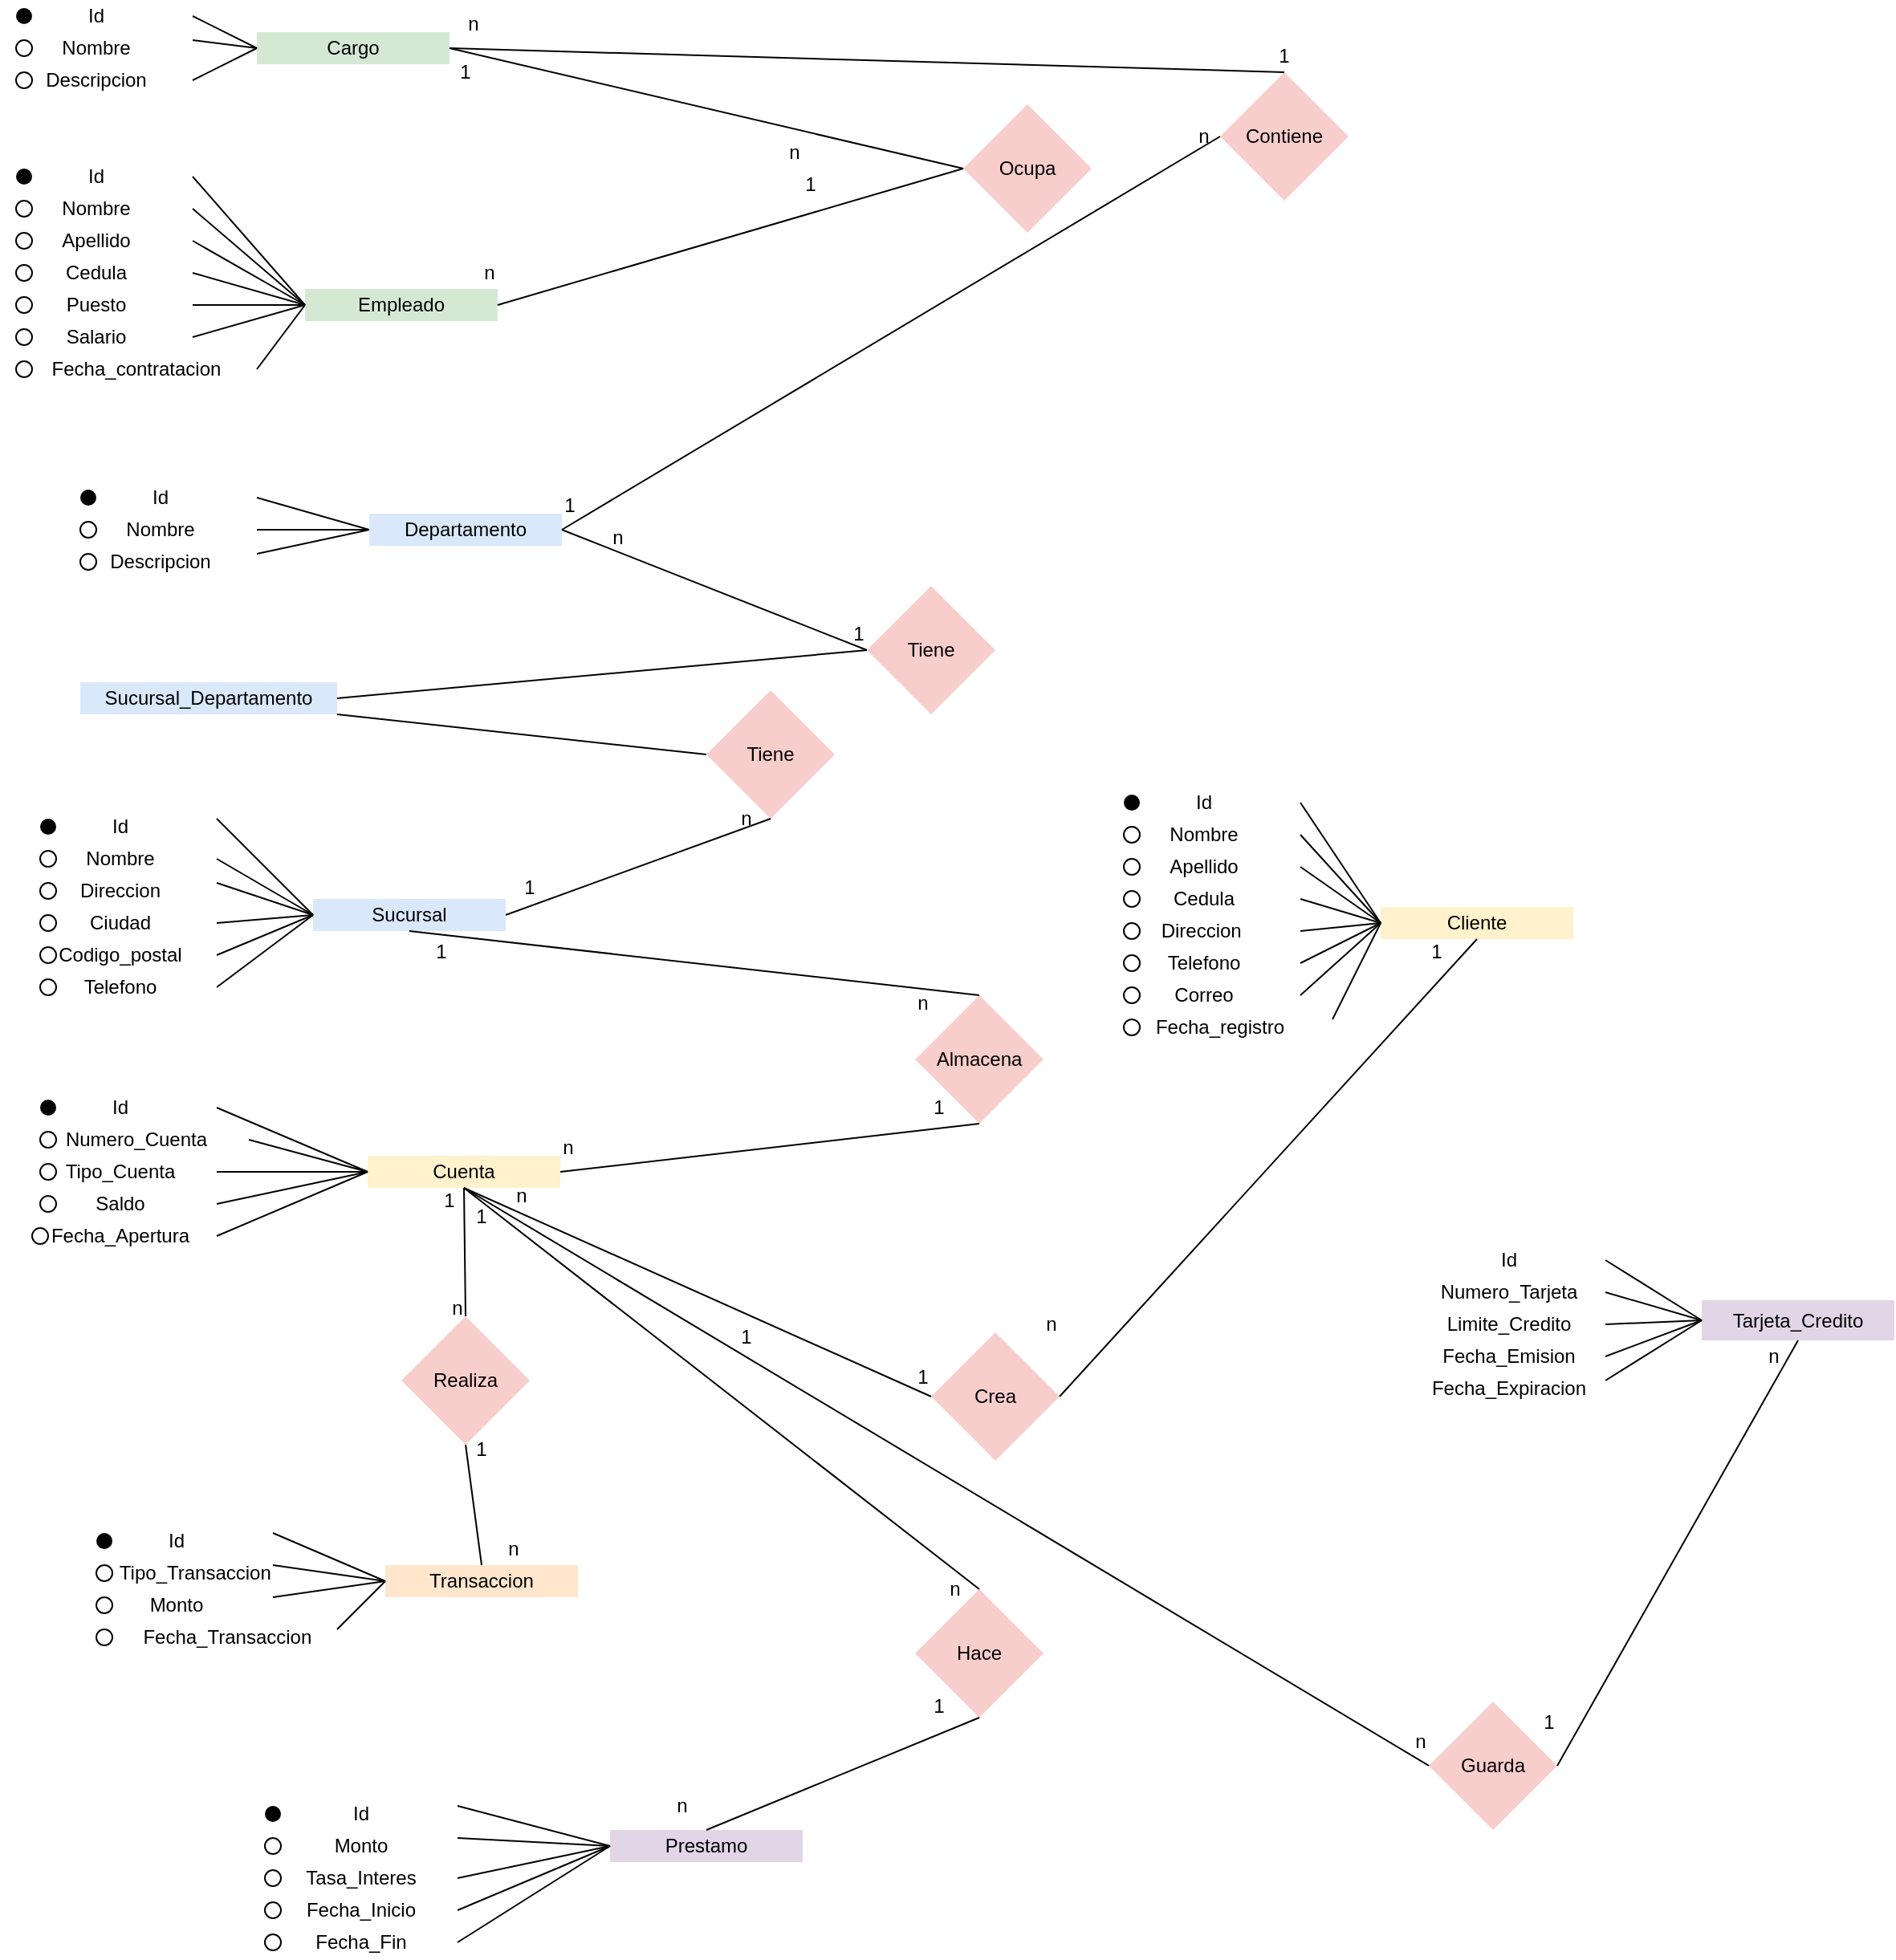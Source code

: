 <mxfile version="24.8.0">
  <diagram name="Página-1" id="cm6yaXPaY5m1iNGXlT3-">
    <mxGraphModel dx="1389" dy="3091" grid="1" gridSize="10" guides="1" tooltips="1" connect="1" arrows="1" fold="1" page="1" pageScale="1" pageWidth="827" pageHeight="1169" background="#ffffff" math="0" shadow="0">
      <root>
        <mxCell id="0" />
        <mxCell id="1" parent="0" />
        <mxCell id="n42NYAiiNYogg9BAQ1MC-1" value="Nombre" style="rounded=0;whiteSpace=wrap;html=1;strokeColor=none;fillColor=none;" parent="1" vertex="1">
          <mxGeometry x="35" y="-765" width="120" height="20" as="geometry" />
        </mxCell>
        <mxCell id="n42NYAiiNYogg9BAQ1MC-2" value="Id" style="rounded=0;whiteSpace=wrap;html=1;strokeColor=none;fillColor=none;" parent="1" vertex="1">
          <mxGeometry x="35" y="-785" width="120" height="20" as="geometry" />
        </mxCell>
        <mxCell id="n42NYAiiNYogg9BAQ1MC-3" value="Direccion" style="rounded=0;whiteSpace=wrap;html=1;strokeColor=none;fillColor=none;" parent="1" vertex="1">
          <mxGeometry x="35" y="-745" width="120" height="20" as="geometry" />
        </mxCell>
        <mxCell id="n42NYAiiNYogg9BAQ1MC-5" value="Ciudad" style="rounded=0;whiteSpace=wrap;html=1;strokeColor=none;fillColor=none;" parent="1" vertex="1">
          <mxGeometry x="35" y="-725" width="120" height="20" as="geometry" />
        </mxCell>
        <mxCell id="n42NYAiiNYogg9BAQ1MC-6" value="Codigo_postal" style="rounded=0;whiteSpace=wrap;html=1;strokeColor=none;fillColor=none;" parent="1" vertex="1">
          <mxGeometry x="35" y="-705" width="120" height="20" as="geometry" />
        </mxCell>
        <mxCell id="n42NYAiiNYogg9BAQ1MC-7" value="Telefono" style="rounded=0;whiteSpace=wrap;html=1;strokeColor=none;fillColor=none;" parent="1" vertex="1">
          <mxGeometry x="35" y="-685" width="120" height="20" as="geometry" />
        </mxCell>
        <mxCell id="n42NYAiiNYogg9BAQ1MC-8" value="Sucursal" style="rounded=0;whiteSpace=wrap;html=1;strokeColor=none;fillColor=#dae8fc;" parent="1" vertex="1">
          <mxGeometry x="215" y="-730" width="120" height="20" as="geometry" />
        </mxCell>
        <mxCell id="n42NYAiiNYogg9BAQ1MC-9" value="" style="ellipse;whiteSpace=wrap;html=1;aspect=fixed;fillColor=#000000;strokeColor=none;" parent="1" vertex="1">
          <mxGeometry x="45" y="-780" width="10" height="10" as="geometry" />
        </mxCell>
        <mxCell id="n42NYAiiNYogg9BAQ1MC-11" value="" style="ellipse;whiteSpace=wrap;html=1;aspect=fixed;" parent="1" vertex="1">
          <mxGeometry x="45" y="-760" width="10" height="10" as="geometry" />
        </mxCell>
        <mxCell id="n42NYAiiNYogg9BAQ1MC-12" value="" style="ellipse;whiteSpace=wrap;html=1;aspect=fixed;" parent="1" vertex="1">
          <mxGeometry x="45" y="-740" width="10" height="10" as="geometry" />
        </mxCell>
        <mxCell id="n42NYAiiNYogg9BAQ1MC-13" value="" style="ellipse;whiteSpace=wrap;html=1;aspect=fixed;" parent="1" vertex="1">
          <mxGeometry x="45" y="-720" width="10" height="10" as="geometry" />
        </mxCell>
        <mxCell id="n42NYAiiNYogg9BAQ1MC-14" value="" style="ellipse;whiteSpace=wrap;html=1;aspect=fixed;" parent="1" vertex="1">
          <mxGeometry x="45" y="-700" width="10" height="10" as="geometry" />
        </mxCell>
        <mxCell id="n42NYAiiNYogg9BAQ1MC-15" value="" style="ellipse;whiteSpace=wrap;html=1;aspect=fixed;" parent="1" vertex="1">
          <mxGeometry x="45" y="-680" width="10" height="10" as="geometry" />
        </mxCell>
        <mxCell id="n42NYAiiNYogg9BAQ1MC-16" value="" style="endArrow=none;html=1;rounded=0;entryX=0;entryY=0.5;entryDx=0;entryDy=0;exitX=1;exitY=0.25;exitDx=0;exitDy=0;" parent="1" source="n42NYAiiNYogg9BAQ1MC-2" target="n42NYAiiNYogg9BAQ1MC-8" edge="1">
          <mxGeometry width="50" height="50" relative="1" as="geometry">
            <mxPoint x="135" y="-765" as="sourcePoint" />
            <mxPoint x="185" y="-815" as="targetPoint" />
          </mxGeometry>
        </mxCell>
        <mxCell id="n42NYAiiNYogg9BAQ1MC-17" value="" style="endArrow=none;html=1;rounded=0;entryX=0;entryY=0.5;entryDx=0;entryDy=0;exitX=1;exitY=0.5;exitDx=0;exitDy=0;" parent="1" source="n42NYAiiNYogg9BAQ1MC-1" target="n42NYAiiNYogg9BAQ1MC-8" edge="1">
          <mxGeometry width="50" height="50" relative="1" as="geometry">
            <mxPoint x="145" y="-760" as="sourcePoint" />
            <mxPoint x="215" y="-725" as="targetPoint" />
          </mxGeometry>
        </mxCell>
        <mxCell id="n42NYAiiNYogg9BAQ1MC-18" value="" style="endArrow=none;html=1;rounded=0;exitX=1;exitY=0.25;exitDx=0;exitDy=0;entryX=0;entryY=0.5;entryDx=0;entryDy=0;" parent="1" source="n42NYAiiNYogg9BAQ1MC-3" target="n42NYAiiNYogg9BAQ1MC-8" edge="1">
          <mxGeometry width="50" height="50" relative="1" as="geometry">
            <mxPoint x="155" y="-735" as="sourcePoint" />
            <mxPoint x="225" y="-745" as="targetPoint" />
          </mxGeometry>
        </mxCell>
        <mxCell id="n42NYAiiNYogg9BAQ1MC-19" value="" style="endArrow=none;html=1;rounded=0;entryX=0;entryY=0.5;entryDx=0;entryDy=0;exitX=1;exitY=0.5;exitDx=0;exitDy=0;" parent="1" source="n42NYAiiNYogg9BAQ1MC-5" target="n42NYAiiNYogg9BAQ1MC-8" edge="1">
          <mxGeometry width="50" height="50" relative="1" as="geometry">
            <mxPoint x="185" y="-750" as="sourcePoint" />
            <mxPoint x="255" y="-715" as="targetPoint" />
          </mxGeometry>
        </mxCell>
        <mxCell id="n42NYAiiNYogg9BAQ1MC-20" value="" style="endArrow=none;html=1;rounded=0;entryX=0;entryY=0.5;entryDx=0;entryDy=0;exitX=1;exitY=0.5;exitDx=0;exitDy=0;" parent="1" source="n42NYAiiNYogg9BAQ1MC-6" target="n42NYAiiNYogg9BAQ1MC-8" edge="1">
          <mxGeometry width="50" height="50" relative="1" as="geometry">
            <mxPoint x="195" y="-740" as="sourcePoint" />
            <mxPoint x="265" y="-705" as="targetPoint" />
          </mxGeometry>
        </mxCell>
        <mxCell id="n42NYAiiNYogg9BAQ1MC-21" value="" style="endArrow=none;html=1;rounded=0;entryX=0;entryY=0.5;entryDx=0;entryDy=0;exitX=1;exitY=0.5;exitDx=0;exitDy=0;" parent="1" source="n42NYAiiNYogg9BAQ1MC-7" target="n42NYAiiNYogg9BAQ1MC-8" edge="1">
          <mxGeometry width="50" height="50" relative="1" as="geometry">
            <mxPoint x="205" y="-730" as="sourcePoint" />
            <mxPoint x="275" y="-695" as="targetPoint" />
          </mxGeometry>
        </mxCell>
        <mxCell id="n42NYAiiNYogg9BAQ1MC-23" value="Nombre" style="rounded=0;whiteSpace=wrap;html=1;strokeColor=none;fillColor=none;" parent="1" vertex="1">
          <mxGeometry x="60" y="-970" width="120" height="20" as="geometry" />
        </mxCell>
        <mxCell id="n42NYAiiNYogg9BAQ1MC-24" value="Id" style="rounded=0;whiteSpace=wrap;html=1;strokeColor=none;fillColor=none;" parent="1" vertex="1">
          <mxGeometry x="60" y="-990" width="120" height="20" as="geometry" />
        </mxCell>
        <mxCell id="n42NYAiiNYogg9BAQ1MC-25" value="Descripcion" style="rounded=0;whiteSpace=wrap;html=1;strokeColor=none;fillColor=none;" parent="1" vertex="1">
          <mxGeometry x="60" y="-950" width="120" height="20" as="geometry" />
        </mxCell>
        <mxCell id="n42NYAiiNYogg9BAQ1MC-26" value="" style="ellipse;whiteSpace=wrap;html=1;aspect=fixed;fillColor=#000000;strokeColor=none;" parent="1" vertex="1">
          <mxGeometry x="70" y="-985" width="10" height="10" as="geometry" />
        </mxCell>
        <mxCell id="n42NYAiiNYogg9BAQ1MC-27" value="" style="ellipse;whiteSpace=wrap;html=1;aspect=fixed;" parent="1" vertex="1">
          <mxGeometry x="70" y="-965" width="10" height="10" as="geometry" />
        </mxCell>
        <mxCell id="n42NYAiiNYogg9BAQ1MC-28" value="" style="ellipse;whiteSpace=wrap;html=1;aspect=fixed;" parent="1" vertex="1">
          <mxGeometry x="70" y="-945" width="10" height="10" as="geometry" />
        </mxCell>
        <mxCell id="n42NYAiiNYogg9BAQ1MC-29" value="" style="endArrow=none;html=1;rounded=0;exitX=1;exitY=0.5;exitDx=0;exitDy=0;entryX=0;entryY=0.5;entryDx=0;entryDy=0;" parent="1" source="n42NYAiiNYogg9BAQ1MC-24" target="n42NYAiiNYogg9BAQ1MC-32" edge="1">
          <mxGeometry width="50" height="50" relative="1" as="geometry">
            <mxPoint x="170" y="-985" as="sourcePoint" />
            <mxPoint x="220" y="-1035" as="targetPoint" />
          </mxGeometry>
        </mxCell>
        <mxCell id="n42NYAiiNYogg9BAQ1MC-32" value="Departamento" style="rounded=0;whiteSpace=wrap;html=1;fillColor=#dae8fc;strokeColor=none;" parent="1" vertex="1">
          <mxGeometry x="250" y="-970" width="120" height="20" as="geometry" />
        </mxCell>
        <mxCell id="n42NYAiiNYogg9BAQ1MC-34" value="" style="endArrow=none;html=1;rounded=0;exitX=1;exitY=0.5;exitDx=0;exitDy=0;entryX=0;entryY=0.5;entryDx=0;entryDy=0;" parent="1" source="n42NYAiiNYogg9BAQ1MC-23" target="n42NYAiiNYogg9BAQ1MC-32" edge="1">
          <mxGeometry width="50" height="50" relative="1" as="geometry">
            <mxPoint x="190" y="-970" as="sourcePoint" />
            <mxPoint x="260" y="-950" as="targetPoint" />
          </mxGeometry>
        </mxCell>
        <mxCell id="n42NYAiiNYogg9BAQ1MC-35" value="" style="endArrow=none;html=1;rounded=0;exitX=1;exitY=0.25;exitDx=0;exitDy=0;entryX=0;entryY=0.5;entryDx=0;entryDy=0;" parent="1" source="n42NYAiiNYogg9BAQ1MC-25" target="n42NYAiiNYogg9BAQ1MC-32" edge="1">
          <mxGeometry width="50" height="50" relative="1" as="geometry">
            <mxPoint x="200" y="-960" as="sourcePoint" />
            <mxPoint x="270" y="-940" as="targetPoint" />
          </mxGeometry>
        </mxCell>
        <mxCell id="n42NYAiiNYogg9BAQ1MC-36" value="Nombre" style="rounded=0;whiteSpace=wrap;html=1;strokeColor=none;fillColor=none;" parent="1" vertex="1">
          <mxGeometry x="20" y="-1270" width="120" height="20" as="geometry" />
        </mxCell>
        <mxCell id="n42NYAiiNYogg9BAQ1MC-37" value="Id" style="rounded=0;whiteSpace=wrap;html=1;strokeColor=none;fillColor=none;" parent="1" vertex="1">
          <mxGeometry x="20" y="-1290" width="120" height="20" as="geometry" />
        </mxCell>
        <mxCell id="n42NYAiiNYogg9BAQ1MC-38" value="Descripcion" style="rounded=0;whiteSpace=wrap;html=1;strokeColor=none;fillColor=none;" parent="1" vertex="1">
          <mxGeometry x="20" y="-1250" width="120" height="20" as="geometry" />
        </mxCell>
        <mxCell id="n42NYAiiNYogg9BAQ1MC-39" value="" style="ellipse;whiteSpace=wrap;html=1;aspect=fixed;fillColor=#030303;strokeColor=none;" parent="1" vertex="1">
          <mxGeometry x="30" y="-1285" width="10" height="10" as="geometry" />
        </mxCell>
        <mxCell id="n42NYAiiNYogg9BAQ1MC-40" value="" style="ellipse;whiteSpace=wrap;html=1;aspect=fixed;" parent="1" vertex="1">
          <mxGeometry x="30" y="-1265" width="10" height="10" as="geometry" />
        </mxCell>
        <mxCell id="n42NYAiiNYogg9BAQ1MC-41" value="" style="ellipse;whiteSpace=wrap;html=1;aspect=fixed;" parent="1" vertex="1">
          <mxGeometry x="30" y="-1245" width="10" height="10" as="geometry" />
        </mxCell>
        <mxCell id="n42NYAiiNYogg9BAQ1MC-42" value="Cargo" style="rounded=0;whiteSpace=wrap;html=1;strokeColor=none;fillColor=#d5e8d4;" parent="1" vertex="1">
          <mxGeometry x="180" y="-1270" width="120" height="20" as="geometry" />
        </mxCell>
        <mxCell id="n42NYAiiNYogg9BAQ1MC-46" value="" style="endArrow=none;html=1;rounded=0;exitX=1;exitY=0.5;exitDx=0;exitDy=0;entryX=0;entryY=0.5;entryDx=0;entryDy=0;" parent="1" source="n42NYAiiNYogg9BAQ1MC-37" target="n42NYAiiNYogg9BAQ1MC-42" edge="1">
          <mxGeometry width="50" height="50" relative="1" as="geometry">
            <mxPoint x="120" y="-1285" as="sourcePoint" />
            <mxPoint x="170" y="-1335" as="targetPoint" />
          </mxGeometry>
        </mxCell>
        <mxCell id="n42NYAiiNYogg9BAQ1MC-47" value="" style="endArrow=none;html=1;rounded=0;exitX=1;exitY=0.25;exitDx=0;exitDy=0;entryX=0;entryY=0.5;entryDx=0;entryDy=0;" parent="1" source="n42NYAiiNYogg9BAQ1MC-36" target="n42NYAiiNYogg9BAQ1MC-42" edge="1">
          <mxGeometry width="50" height="50" relative="1" as="geometry">
            <mxPoint x="140" y="-1255" as="sourcePoint" />
            <mxPoint x="190" y="-1305" as="targetPoint" />
          </mxGeometry>
        </mxCell>
        <mxCell id="n42NYAiiNYogg9BAQ1MC-48" value="" style="endArrow=none;html=1;rounded=0;exitX=1;exitY=0.5;exitDx=0;exitDy=0;entryX=0;entryY=0.5;entryDx=0;entryDy=0;" parent="1" source="n42NYAiiNYogg9BAQ1MC-38" target="n42NYAiiNYogg9BAQ1MC-42" edge="1">
          <mxGeometry width="50" height="50" relative="1" as="geometry">
            <mxPoint x="150" y="-1240" as="sourcePoint" />
            <mxPoint x="200" y="-1290" as="targetPoint" />
          </mxGeometry>
        </mxCell>
        <mxCell id="n42NYAiiNYogg9BAQ1MC-56" value="Id" style="rounded=0;whiteSpace=wrap;html=1;strokeColor=none;fillColor=none;" parent="1" vertex="1">
          <mxGeometry x="20" y="-1190" width="120" height="20" as="geometry" />
        </mxCell>
        <mxCell id="n42NYAiiNYogg9BAQ1MC-57" value="" style="ellipse;whiteSpace=wrap;html=1;aspect=fixed;fillColor=#030303;strokeColor=none;" parent="1" vertex="1">
          <mxGeometry x="30" y="-1185" width="10" height="10" as="geometry" />
        </mxCell>
        <mxCell id="n42NYAiiNYogg9BAQ1MC-58" value="Nombre" style="rounded=0;whiteSpace=wrap;html=1;strokeColor=none;fillColor=none;" parent="1" vertex="1">
          <mxGeometry x="20" y="-1170" width="120" height="20" as="geometry" />
        </mxCell>
        <mxCell id="n42NYAiiNYogg9BAQ1MC-60" value="Apellido&lt;span style=&quot;color: rgba(0, 0, 0, 0); font-family: monospace; font-size: 0px; text-align: start; text-wrap: nowrap;&quot;&gt;%3CmxGraphModel%3E%3Croot%3E%3CmxCell%20id%3D%220%22%2F%3E%3CmxCell%20id%3D%221%22%20parent%3D%220%22%2F%3E%3CmxCell%20id%3D%222%22%20value%3D%22Id%22%20style%3D%22rounded%3D0%3BwhiteSpace%3Dwrap%3Bhtml%3D1%3BstrokeColor%3Ddefault%3B%22%20vertex%3D%221%22%20parent%3D%221%22%3E%3CmxGeometry%20x%3D%22420%22%20y%3D%22-660%22%20width%3D%22120%22%20height%3D%2220%22%20as%3D%22geometry%22%2F%3E%3C%2FmxCell%3E%3C%2Froot%3E%3C%2FmxGraphModel%3E&lt;/span&gt;" style="rounded=0;whiteSpace=wrap;html=1;strokeColor=none;fillColor=none;" parent="1" vertex="1">
          <mxGeometry x="20" y="-1150" width="120" height="20" as="geometry" />
        </mxCell>
        <mxCell id="n42NYAiiNYogg9BAQ1MC-61" value="Cedula" style="rounded=0;whiteSpace=wrap;html=1;strokeColor=none;fillColor=none;" parent="1" vertex="1">
          <mxGeometry x="20" y="-1130" width="120" height="20" as="geometry" />
        </mxCell>
        <mxCell id="n42NYAiiNYogg9BAQ1MC-63" value="Puesto" style="rounded=0;whiteSpace=wrap;html=1;strokeColor=none;fillColor=none;" parent="1" vertex="1">
          <mxGeometry x="20" y="-1110" width="120" height="20" as="geometry" />
        </mxCell>
        <mxCell id="n42NYAiiNYogg9BAQ1MC-64" value="Salario" style="rounded=0;whiteSpace=wrap;html=1;strokeColor=none;fillColor=none;" parent="1" vertex="1">
          <mxGeometry x="20" y="-1090" width="120" height="20" as="geometry" />
        </mxCell>
        <mxCell id="n42NYAiiNYogg9BAQ1MC-65" value="&amp;nbsp; &amp;nbsp;Fecha_contratacion" style="rounded=0;whiteSpace=wrap;html=1;strokeColor=none;fillColor=none;" parent="1" vertex="1">
          <mxGeometry x="20" y="-1070" width="160" height="20" as="geometry" />
        </mxCell>
        <mxCell id="n42NYAiiNYogg9BAQ1MC-67" value="Empleado" style="rounded=0;whiteSpace=wrap;html=1;strokeColor=none;fillColor=#d5e8d4;" parent="1" vertex="1">
          <mxGeometry x="210" y="-1110" width="120" height="20" as="geometry" />
        </mxCell>
        <mxCell id="n42NYAiiNYogg9BAQ1MC-68" value="" style="endArrow=none;html=1;rounded=0;exitX=1;exitY=0.5;exitDx=0;exitDy=0;entryX=0;entryY=0.5;entryDx=0;entryDy=0;" parent="1" source="n42NYAiiNYogg9BAQ1MC-56" target="n42NYAiiNYogg9BAQ1MC-67" edge="1">
          <mxGeometry width="50" height="50" relative="1" as="geometry">
            <mxPoint x="150" y="-1170" as="sourcePoint" />
            <mxPoint x="200" y="-1220" as="targetPoint" />
          </mxGeometry>
        </mxCell>
        <mxCell id="n42NYAiiNYogg9BAQ1MC-69" value="" style="endArrow=none;html=1;rounded=0;exitX=1;exitY=0.5;exitDx=0;exitDy=0;entryX=0;entryY=0.5;entryDx=0;entryDy=0;" parent="1" source="n42NYAiiNYogg9BAQ1MC-58" target="n42NYAiiNYogg9BAQ1MC-67" edge="1">
          <mxGeometry width="50" height="50" relative="1" as="geometry">
            <mxPoint x="150" y="-1170" as="sourcePoint" />
            <mxPoint x="230" y="-1110" as="targetPoint" />
          </mxGeometry>
        </mxCell>
        <mxCell id="n42NYAiiNYogg9BAQ1MC-70" value="" style="endArrow=none;html=1;rounded=0;exitX=1;exitY=0.5;exitDx=0;exitDy=0;entryX=0;entryY=0.5;entryDx=0;entryDy=0;" parent="1" source="n42NYAiiNYogg9BAQ1MC-60" target="n42NYAiiNYogg9BAQ1MC-67" edge="1">
          <mxGeometry width="50" height="50" relative="1" as="geometry">
            <mxPoint x="160" y="-1160" as="sourcePoint" />
            <mxPoint x="240" y="-1100" as="targetPoint" />
          </mxGeometry>
        </mxCell>
        <mxCell id="n42NYAiiNYogg9BAQ1MC-71" value="" style="endArrow=none;html=1;rounded=0;exitX=1;exitY=0.5;exitDx=0;exitDy=0;entryX=0;entryY=0.5;entryDx=0;entryDy=0;" parent="1" source="n42NYAiiNYogg9BAQ1MC-61" target="n42NYAiiNYogg9BAQ1MC-67" edge="1">
          <mxGeometry width="50" height="50" relative="1" as="geometry">
            <mxPoint x="170" y="-1150" as="sourcePoint" />
            <mxPoint x="250" y="-1090" as="targetPoint" />
          </mxGeometry>
        </mxCell>
        <mxCell id="n42NYAiiNYogg9BAQ1MC-72" value="" style="endArrow=none;html=1;rounded=0;exitX=1;exitY=0.5;exitDx=0;exitDy=0;entryX=0;entryY=0.5;entryDx=0;entryDy=0;" parent="1" source="n42NYAiiNYogg9BAQ1MC-63" target="n42NYAiiNYogg9BAQ1MC-67" edge="1">
          <mxGeometry width="50" height="50" relative="1" as="geometry">
            <mxPoint x="180" y="-1140" as="sourcePoint" />
            <mxPoint x="260" y="-1080" as="targetPoint" />
          </mxGeometry>
        </mxCell>
        <mxCell id="n42NYAiiNYogg9BAQ1MC-73" value="" style="endArrow=none;html=1;rounded=0;exitX=1;exitY=0.5;exitDx=0;exitDy=0;entryX=0;entryY=0.5;entryDx=0;entryDy=0;" parent="1" source="n42NYAiiNYogg9BAQ1MC-64" target="n42NYAiiNYogg9BAQ1MC-67" edge="1">
          <mxGeometry width="50" height="50" relative="1" as="geometry">
            <mxPoint x="190" y="-1130" as="sourcePoint" />
            <mxPoint x="270" y="-1070" as="targetPoint" />
          </mxGeometry>
        </mxCell>
        <mxCell id="n42NYAiiNYogg9BAQ1MC-74" value="" style="endArrow=none;html=1;rounded=0;exitX=1;exitY=0.5;exitDx=0;exitDy=0;entryX=0;entryY=0.5;entryDx=0;entryDy=0;" parent="1" source="n42NYAiiNYogg9BAQ1MC-65" target="n42NYAiiNYogg9BAQ1MC-67" edge="1">
          <mxGeometry width="50" height="50" relative="1" as="geometry">
            <mxPoint x="200" y="-1120" as="sourcePoint" />
            <mxPoint x="280" y="-1060" as="targetPoint" />
          </mxGeometry>
        </mxCell>
        <mxCell id="n42NYAiiNYogg9BAQ1MC-76" value="Id" style="rounded=0;whiteSpace=wrap;html=1;strokeColor=none;fillColor=none;" parent="1" vertex="1">
          <mxGeometry x="710" y="-800" width="120" height="20" as="geometry" />
        </mxCell>
        <mxCell id="n42NYAiiNYogg9BAQ1MC-77" value="" style="ellipse;whiteSpace=wrap;html=1;aspect=fixed;fillColor=#030303;strokeColor=none;" parent="1" vertex="1">
          <mxGeometry x="720" y="-795" width="10" height="10" as="geometry" />
        </mxCell>
        <mxCell id="n42NYAiiNYogg9BAQ1MC-78" value="Nombre" style="rounded=0;whiteSpace=wrap;html=1;strokeColor=none;fillColor=none;" parent="1" vertex="1">
          <mxGeometry x="710" y="-780" width="120" height="20" as="geometry" />
        </mxCell>
        <mxCell id="n42NYAiiNYogg9BAQ1MC-79" value="Apellido&lt;span style=&quot;color: rgba(0, 0, 0, 0); font-family: monospace; font-size: 0px; text-align: start; text-wrap: nowrap;&quot;&gt;%3CmxGraphModel%3E%3Croot%3E%3CmxCell%20id%3D%220%22%2F%3E%3CmxCell%20id%3D%221%22%20parent%3D%220%22%2F%3E%3CmxCell%20id%3D%222%22%20value%3D%22Id%22%20style%3D%22rounded%3D0%3BwhiteSpace%3Dwrap%3Bhtml%3D1%3BstrokeColor%3Ddefault%3B%22%20vertex%3D%221%22%20parent%3D%221%22%3E%3CmxGeometry%20x%3D%22420%22%20y%3D%22-660%22%20width%3D%22120%22%20height%3D%2220%22%20as%3D%22geometry%22%2F%3E%3C%2FmxCell%3E%3C%2Froot%3E%3C%2FmxGraphModel%3E&lt;/span&gt;" style="rounded=0;whiteSpace=wrap;html=1;strokeColor=none;fillColor=none;" parent="1" vertex="1">
          <mxGeometry x="710" y="-760" width="120" height="20" as="geometry" />
        </mxCell>
        <mxCell id="n42NYAiiNYogg9BAQ1MC-80" value="Cedula" style="rounded=0;whiteSpace=wrap;html=1;strokeColor=none;fillColor=none;" parent="1" vertex="1">
          <mxGeometry x="710" y="-740" width="120" height="20" as="geometry" />
        </mxCell>
        <mxCell id="n42NYAiiNYogg9BAQ1MC-81" value="Direccion&amp;nbsp;" style="rounded=0;whiteSpace=wrap;html=1;strokeColor=none;fillColor=none;" parent="1" vertex="1">
          <mxGeometry x="710" y="-720" width="120" height="20" as="geometry" />
        </mxCell>
        <mxCell id="n42NYAiiNYogg9BAQ1MC-82" value="Telefono" style="rounded=0;whiteSpace=wrap;html=1;strokeColor=none;fillColor=none;" parent="1" vertex="1">
          <mxGeometry x="710" y="-700" width="120" height="20" as="geometry" />
        </mxCell>
        <mxCell id="n42NYAiiNYogg9BAQ1MC-83" value="Correo" style="rounded=0;whiteSpace=wrap;html=1;strokeColor=none;fillColor=none;" parent="1" vertex="1">
          <mxGeometry x="710" y="-680" width="120" height="20" as="geometry" />
        </mxCell>
        <mxCell id="n42NYAiiNYogg9BAQ1MC-84" value="Fecha_registro" style="rounded=0;whiteSpace=wrap;html=1;strokeColor=none;fillColor=none;" parent="1" vertex="1">
          <mxGeometry x="710" y="-660" width="140" height="20" as="geometry" />
        </mxCell>
        <mxCell id="n42NYAiiNYogg9BAQ1MC-85" value="Cliente" style="rounded=0;whiteSpace=wrap;html=1;strokeColor=none;fillColor=#fff2cc;" parent="1" vertex="1">
          <mxGeometry x="880" y="-725" width="120" height="20" as="geometry" />
        </mxCell>
        <mxCell id="n42NYAiiNYogg9BAQ1MC-86" value="" style="endArrow=none;html=1;rounded=0;exitX=1;exitY=0.5;exitDx=0;exitDy=0;entryX=0;entryY=0.5;entryDx=0;entryDy=0;" parent="1" source="n42NYAiiNYogg9BAQ1MC-76" target="n42NYAiiNYogg9BAQ1MC-85" edge="1">
          <mxGeometry width="50" height="50" relative="1" as="geometry">
            <mxPoint x="840" y="-780" as="sourcePoint" />
            <mxPoint x="890" y="-830" as="targetPoint" />
          </mxGeometry>
        </mxCell>
        <mxCell id="n42NYAiiNYogg9BAQ1MC-87" value="" style="endArrow=none;html=1;rounded=0;exitX=1;exitY=0.5;exitDx=0;exitDy=0;entryX=0;entryY=0.5;entryDx=0;entryDy=0;" parent="1" source="n42NYAiiNYogg9BAQ1MC-78" target="n42NYAiiNYogg9BAQ1MC-85" edge="1">
          <mxGeometry width="50" height="50" relative="1" as="geometry">
            <mxPoint x="840" y="-780" as="sourcePoint" />
            <mxPoint x="920" y="-720" as="targetPoint" />
          </mxGeometry>
        </mxCell>
        <mxCell id="n42NYAiiNYogg9BAQ1MC-88" value="" style="endArrow=none;html=1;rounded=0;exitX=1;exitY=0.5;exitDx=0;exitDy=0;entryX=0;entryY=0.5;entryDx=0;entryDy=0;" parent="1" source="n42NYAiiNYogg9BAQ1MC-79" target="n42NYAiiNYogg9BAQ1MC-85" edge="1">
          <mxGeometry width="50" height="50" relative="1" as="geometry">
            <mxPoint x="850" y="-770" as="sourcePoint" />
            <mxPoint x="930" y="-710" as="targetPoint" />
          </mxGeometry>
        </mxCell>
        <mxCell id="n42NYAiiNYogg9BAQ1MC-89" value="" style="endArrow=none;html=1;rounded=0;exitX=1;exitY=0.5;exitDx=0;exitDy=0;entryX=0;entryY=0.5;entryDx=0;entryDy=0;" parent="1" source="n42NYAiiNYogg9BAQ1MC-80" target="n42NYAiiNYogg9BAQ1MC-85" edge="1">
          <mxGeometry width="50" height="50" relative="1" as="geometry">
            <mxPoint x="860" y="-760" as="sourcePoint" />
            <mxPoint x="940" y="-700" as="targetPoint" />
          </mxGeometry>
        </mxCell>
        <mxCell id="n42NYAiiNYogg9BAQ1MC-90" value="" style="endArrow=none;html=1;rounded=0;exitX=1;exitY=0.5;exitDx=0;exitDy=0;entryX=0;entryY=0.5;entryDx=0;entryDy=0;" parent="1" source="n42NYAiiNYogg9BAQ1MC-81" target="n42NYAiiNYogg9BAQ1MC-85" edge="1">
          <mxGeometry width="50" height="50" relative="1" as="geometry">
            <mxPoint x="870" y="-750" as="sourcePoint" />
            <mxPoint x="950" y="-690" as="targetPoint" />
          </mxGeometry>
        </mxCell>
        <mxCell id="n42NYAiiNYogg9BAQ1MC-91" value="" style="endArrow=none;html=1;rounded=0;exitX=1;exitY=0.5;exitDx=0;exitDy=0;entryX=0;entryY=0.5;entryDx=0;entryDy=0;" parent="1" source="n42NYAiiNYogg9BAQ1MC-82" target="n42NYAiiNYogg9BAQ1MC-85" edge="1">
          <mxGeometry width="50" height="50" relative="1" as="geometry">
            <mxPoint x="880" y="-740" as="sourcePoint" />
            <mxPoint x="960" y="-680" as="targetPoint" />
          </mxGeometry>
        </mxCell>
        <mxCell id="n42NYAiiNYogg9BAQ1MC-92" value="" style="endArrow=none;html=1;rounded=0;exitX=1;exitY=0.5;exitDx=0;exitDy=0;entryX=0;entryY=0.5;entryDx=0;entryDy=0;" parent="1" source="n42NYAiiNYogg9BAQ1MC-83" target="n42NYAiiNYogg9BAQ1MC-85" edge="1">
          <mxGeometry width="50" height="50" relative="1" as="geometry">
            <mxPoint x="890" y="-730" as="sourcePoint" />
            <mxPoint x="970" y="-670" as="targetPoint" />
          </mxGeometry>
        </mxCell>
        <mxCell id="n42NYAiiNYogg9BAQ1MC-93" value="" style="endArrow=none;html=1;rounded=0;exitX=1;exitY=0.25;exitDx=0;exitDy=0;entryX=0;entryY=0.5;entryDx=0;entryDy=0;" parent="1" source="n42NYAiiNYogg9BAQ1MC-84" target="n42NYAiiNYogg9BAQ1MC-85" edge="1">
          <mxGeometry width="50" height="50" relative="1" as="geometry">
            <mxPoint x="900" y="-720" as="sourcePoint" />
            <mxPoint x="980" y="-660" as="targetPoint" />
          </mxGeometry>
        </mxCell>
        <mxCell id="n42NYAiiNYogg9BAQ1MC-141" value="Id" style="rounded=0;whiteSpace=wrap;html=1;strokeColor=none;fillColor=none;" parent="1" vertex="1">
          <mxGeometry x="35" y="-610" width="120" height="20" as="geometry" />
        </mxCell>
        <mxCell id="n42NYAiiNYogg9BAQ1MC-142" value="" style="ellipse;whiteSpace=wrap;html=1;aspect=fixed;fillColor=#030303;strokeColor=none;" parent="1" vertex="1">
          <mxGeometry x="45" y="-605" width="10" height="10" as="geometry" />
        </mxCell>
        <mxCell id="n42NYAiiNYogg9BAQ1MC-143" value="Numero_Cuenta" style="rounded=0;whiteSpace=wrap;html=1;strokeColor=none;fillColor=none;" parent="1" vertex="1">
          <mxGeometry x="35" y="-590" width="140" height="20" as="geometry" />
        </mxCell>
        <mxCell id="n42NYAiiNYogg9BAQ1MC-144" value="Tipo_Cuenta" style="rounded=0;whiteSpace=wrap;html=1;strokeColor=none;fillColor=none;" parent="1" vertex="1">
          <mxGeometry x="35" y="-570" width="120" height="20" as="geometry" />
        </mxCell>
        <mxCell id="n42NYAiiNYogg9BAQ1MC-145" value="Saldo" style="rounded=0;whiteSpace=wrap;html=1;strokeColor=none;fillColor=none;" parent="1" vertex="1">
          <mxGeometry x="35" y="-550" width="120" height="20" as="geometry" />
        </mxCell>
        <mxCell id="n42NYAiiNYogg9BAQ1MC-146" value="Fecha_Apertura" style="rounded=0;whiteSpace=wrap;html=1;strokeColor=none;fillColor=none;" parent="1" vertex="1">
          <mxGeometry x="35" y="-530" width="120" height="20" as="geometry" />
        </mxCell>
        <mxCell id="n42NYAiiNYogg9BAQ1MC-150" value="Cuenta" style="rounded=0;whiteSpace=wrap;html=1;strokeColor=none;fillColor=#fff2cc;" parent="1" vertex="1">
          <mxGeometry x="249" y="-570" width="120" height="20" as="geometry" />
        </mxCell>
        <mxCell id="n42NYAiiNYogg9BAQ1MC-151" value="" style="endArrow=none;html=1;rounded=0;exitX=1;exitY=0.5;exitDx=0;exitDy=0;entryX=0;entryY=0.5;entryDx=0;entryDy=0;" parent="1" source="n42NYAiiNYogg9BAQ1MC-141" target="n42NYAiiNYogg9BAQ1MC-150" edge="1">
          <mxGeometry width="50" height="50" relative="1" as="geometry">
            <mxPoint x="165" y="-590" as="sourcePoint" />
            <mxPoint x="215" y="-640" as="targetPoint" />
          </mxGeometry>
        </mxCell>
        <mxCell id="n42NYAiiNYogg9BAQ1MC-152" value="" style="endArrow=none;html=1;rounded=0;exitX=1;exitY=0.5;exitDx=0;exitDy=0;entryX=0;entryY=0.5;entryDx=0;entryDy=0;" parent="1" source="n42NYAiiNYogg9BAQ1MC-143" target="n42NYAiiNYogg9BAQ1MC-150" edge="1">
          <mxGeometry width="50" height="50" relative="1" as="geometry">
            <mxPoint x="165" y="-590" as="sourcePoint" />
            <mxPoint x="245" y="-530" as="targetPoint" />
          </mxGeometry>
        </mxCell>
        <mxCell id="n42NYAiiNYogg9BAQ1MC-153" value="" style="endArrow=none;html=1;rounded=0;exitX=1;exitY=0.5;exitDx=0;exitDy=0;entryX=0;entryY=0.5;entryDx=0;entryDy=0;" parent="1" source="n42NYAiiNYogg9BAQ1MC-144" target="n42NYAiiNYogg9BAQ1MC-150" edge="1">
          <mxGeometry width="50" height="50" relative="1" as="geometry">
            <mxPoint x="175" y="-580" as="sourcePoint" />
            <mxPoint x="255" y="-520" as="targetPoint" />
          </mxGeometry>
        </mxCell>
        <mxCell id="n42NYAiiNYogg9BAQ1MC-154" value="" style="endArrow=none;html=1;rounded=0;exitX=1;exitY=0.5;exitDx=0;exitDy=0;entryX=0;entryY=0.5;entryDx=0;entryDy=0;" parent="1" source="n42NYAiiNYogg9BAQ1MC-145" target="n42NYAiiNYogg9BAQ1MC-150" edge="1">
          <mxGeometry width="50" height="50" relative="1" as="geometry">
            <mxPoint x="185" y="-570" as="sourcePoint" />
            <mxPoint x="265" y="-510" as="targetPoint" />
          </mxGeometry>
        </mxCell>
        <mxCell id="n42NYAiiNYogg9BAQ1MC-155" value="" style="endArrow=none;html=1;rounded=0;exitX=1;exitY=0.5;exitDx=0;exitDy=0;entryX=0;entryY=0.5;entryDx=0;entryDy=0;" parent="1" source="n42NYAiiNYogg9BAQ1MC-146" target="n42NYAiiNYogg9BAQ1MC-150" edge="1">
          <mxGeometry width="50" height="50" relative="1" as="geometry">
            <mxPoint x="195" y="-560" as="sourcePoint" />
            <mxPoint x="275" y="-500" as="targetPoint" />
          </mxGeometry>
        </mxCell>
        <mxCell id="n42NYAiiNYogg9BAQ1MC-166" value="Tiene" style="rhombus;whiteSpace=wrap;html=1;fillColor=#f8cecc;strokeColor=none;" parent="1" vertex="1">
          <mxGeometry x="560" y="-925" width="80" height="80" as="geometry" />
        </mxCell>
        <mxCell id="n42NYAiiNYogg9BAQ1MC-168" value="" style="endArrow=none;html=1;rounded=0;entryX=0;entryY=0.5;entryDx=0;entryDy=0;exitX=1;exitY=0.5;exitDx=0;exitDy=0;" parent="1" source="n42NYAiiNYogg9BAQ1MC-237" target="n42NYAiiNYogg9BAQ1MC-166" edge="1">
          <mxGeometry width="50" height="50" relative="1" as="geometry">
            <mxPoint x="450" y="-940" as="sourcePoint" />
            <mxPoint x="500" y="-990" as="targetPoint" />
          </mxGeometry>
        </mxCell>
        <mxCell id="n42NYAiiNYogg9BAQ1MC-173" value="1" style="rounded=0;whiteSpace=wrap;html=1;strokeColor=none;fillColor=none;" parent="1" vertex="1">
          <mxGeometry x="345" y="-745" width="10" height="15" as="geometry" />
        </mxCell>
        <mxCell id="n42NYAiiNYogg9BAQ1MC-176" value="n" style="rounded=0;whiteSpace=wrap;html=1;strokeColor=none;fillColor=none;" parent="1" vertex="1">
          <mxGeometry x="320" y="-1125" width="10" height="10" as="geometry" />
        </mxCell>
        <mxCell id="n42NYAiiNYogg9BAQ1MC-180" value="n" style="rounded=0;whiteSpace=wrap;html=1;strokeColor=none;fillColor=none;" parent="1" vertex="1">
          <mxGeometry x="480" y="-785" width="10" height="10" as="geometry" />
        </mxCell>
        <mxCell id="n42NYAiiNYogg9BAQ1MC-181" value="Contiene" style="rhombus;whiteSpace=wrap;html=1;fillColor=#f8cecc;strokeColor=none;" parent="1" vertex="1">
          <mxGeometry x="780" y="-1245" width="80" height="80" as="geometry" />
        </mxCell>
        <mxCell id="n42NYAiiNYogg9BAQ1MC-183" value="" style="endArrow=none;html=1;rounded=0;exitX=1;exitY=0.5;exitDx=0;exitDy=0;entryX=0;entryY=0.5;entryDx=0;entryDy=0;" parent="1" source="n42NYAiiNYogg9BAQ1MC-32" target="n42NYAiiNYogg9BAQ1MC-181" edge="1">
          <mxGeometry width="50" height="50" relative="1" as="geometry">
            <mxPoint x="240" y="-830" as="sourcePoint" />
            <mxPoint x="290" y="-880" as="targetPoint" />
          </mxGeometry>
        </mxCell>
        <mxCell id="n42NYAiiNYogg9BAQ1MC-185" value="1" style="rounded=0;whiteSpace=wrap;html=1;strokeColor=none;fillColor=none;" parent="1" vertex="1">
          <mxGeometry x="520" y="-1180" width="10" height="10" as="geometry" />
        </mxCell>
        <mxCell id="n42NYAiiNYogg9BAQ1MC-186" value="1" style="rounded=0;whiteSpace=wrap;html=1;strokeColor=none;fillColor=none;" parent="1" vertex="1">
          <mxGeometry x="370" y="-980" width="10" height="10" as="geometry" />
        </mxCell>
        <mxCell id="n42NYAiiNYogg9BAQ1MC-187" value="n" style="rounded=0;whiteSpace=wrap;html=1;strokeColor=none;fillColor=none;" parent="1" vertex="1">
          <mxGeometry x="310" y="-1280" width="10" height="10" as="geometry" />
        </mxCell>
        <mxCell id="n42NYAiiNYogg9BAQ1MC-193" value="Ocupa" style="rhombus;whiteSpace=wrap;html=1;fillColor=#f8cecc;strokeColor=none;" parent="1" vertex="1">
          <mxGeometry x="620" y="-1225" width="80" height="80" as="geometry" />
        </mxCell>
        <mxCell id="n42NYAiiNYogg9BAQ1MC-194" value="" style="endArrow=none;html=1;rounded=0;exitX=1;exitY=0.5;exitDx=0;exitDy=0;entryX=0;entryY=0.5;entryDx=0;entryDy=0;" parent="1" source="n42NYAiiNYogg9BAQ1MC-42" target="n42NYAiiNYogg9BAQ1MC-193" edge="1">
          <mxGeometry width="50" height="50" relative="1" as="geometry">
            <mxPoint x="370" y="-1385" as="sourcePoint" />
            <mxPoint x="420" y="-1435" as="targetPoint" />
          </mxGeometry>
        </mxCell>
        <mxCell id="n42NYAiiNYogg9BAQ1MC-195" value="" style="endArrow=none;html=1;rounded=0;entryX=0;entryY=0.5;entryDx=0;entryDy=0;exitX=1;exitY=0.5;exitDx=0;exitDy=0;" parent="1" source="n42NYAiiNYogg9BAQ1MC-67" target="n42NYAiiNYogg9BAQ1MC-193" edge="1">
          <mxGeometry width="50" height="50" relative="1" as="geometry">
            <mxPoint x="390" y="-1220" as="sourcePoint" />
            <mxPoint x="610" y="-1290" as="targetPoint" />
          </mxGeometry>
        </mxCell>
        <mxCell id="n42NYAiiNYogg9BAQ1MC-196" value="n" style="rounded=0;whiteSpace=wrap;html=1;strokeColor=none;fillColor=none;" parent="1" vertex="1">
          <mxGeometry x="510" y="-1200" width="10" height="10" as="geometry" />
        </mxCell>
        <mxCell id="n42NYAiiNYogg9BAQ1MC-199" value="1" style="rounded=0;whiteSpace=wrap;html=1;strokeColor=none;fillColor=none;" parent="1" vertex="1">
          <mxGeometry x="305" y="-1250" width="10" height="10" as="geometry" />
        </mxCell>
        <mxCell id="n42NYAiiNYogg9BAQ1MC-200" value="" style="ellipse;whiteSpace=wrap;html=1;aspect=fixed;" parent="1" vertex="1">
          <mxGeometry x="720" y="-775" width="10" height="10" as="geometry" />
        </mxCell>
        <mxCell id="n42NYAiiNYogg9BAQ1MC-201" value="" style="ellipse;whiteSpace=wrap;html=1;aspect=fixed;" parent="1" vertex="1">
          <mxGeometry x="720" y="-755" width="10" height="10" as="geometry" />
        </mxCell>
        <mxCell id="n42NYAiiNYogg9BAQ1MC-203" value="" style="endArrow=none;html=1;rounded=0;exitX=1;exitY=0.5;exitDx=0;exitDy=0;entryX=0;entryY=0.5;entryDx=0;entryDy=0;" parent="1" source="n42NYAiiNYogg9BAQ1MC-32" target="n42NYAiiNYogg9BAQ1MC-166" edge="1">
          <mxGeometry width="50" height="50" relative="1" as="geometry">
            <mxPoint x="380" y="-950" as="sourcePoint" />
            <mxPoint x="635" y="-960" as="targetPoint" />
          </mxGeometry>
        </mxCell>
        <mxCell id="n42NYAiiNYogg9BAQ1MC-205" value="n" style="rounded=0;whiteSpace=wrap;html=1;strokeColor=none;fillColor=none;" parent="1" vertex="1">
          <mxGeometry x="400" y="-960" width="10" height="10" as="geometry" />
        </mxCell>
        <mxCell id="n42NYAiiNYogg9BAQ1MC-207" value="1" style="rounded=0;whiteSpace=wrap;html=1;strokeColor=none;fillColor=none;" parent="1" vertex="1">
          <mxGeometry x="550" y="-900" width="10" height="10" as="geometry" />
        </mxCell>
        <mxCell id="n42NYAiiNYogg9BAQ1MC-208" value="" style="endArrow=none;html=1;rounded=0;entryX=0.5;entryY=0;entryDx=0;entryDy=0;exitX=1;exitY=0.5;exitDx=0;exitDy=0;" parent="1" source="n42NYAiiNYogg9BAQ1MC-42" target="n42NYAiiNYogg9BAQ1MC-181" edge="1">
          <mxGeometry width="50" height="50" relative="1" as="geometry">
            <mxPoint x="350" y="-640" as="sourcePoint" />
            <mxPoint x="390" y="-680" as="targetPoint" />
          </mxGeometry>
        </mxCell>
        <mxCell id="n42NYAiiNYogg9BAQ1MC-209" value="1" style="rounded=0;whiteSpace=wrap;html=1;strokeColor=none;fillColor=none;" parent="1" vertex="1">
          <mxGeometry x="815" y="-1260" width="10" height="10" as="geometry" />
        </mxCell>
        <mxCell id="n42NYAiiNYogg9BAQ1MC-210" value="" style="ellipse;whiteSpace=wrap;html=1;aspect=fixed;" parent="1" vertex="1">
          <mxGeometry x="30" y="-1165" width="10" height="10" as="geometry" />
        </mxCell>
        <mxCell id="n42NYAiiNYogg9BAQ1MC-211" value="" style="ellipse;whiteSpace=wrap;html=1;aspect=fixed;" parent="1" vertex="1">
          <mxGeometry x="30" y="-1145" width="10" height="10" as="geometry" />
        </mxCell>
        <mxCell id="n42NYAiiNYogg9BAQ1MC-212" value="" style="ellipse;whiteSpace=wrap;html=1;aspect=fixed;" parent="1" vertex="1">
          <mxGeometry x="30" y="-1125" width="10" height="10" as="geometry" />
        </mxCell>
        <mxCell id="n42NYAiiNYogg9BAQ1MC-213" value="" style="ellipse;whiteSpace=wrap;html=1;aspect=fixed;" parent="1" vertex="1">
          <mxGeometry x="30" y="-1105" width="10" height="10" as="geometry" />
        </mxCell>
        <mxCell id="n42NYAiiNYogg9BAQ1MC-214" value="" style="ellipse;whiteSpace=wrap;html=1;aspect=fixed;" parent="1" vertex="1">
          <mxGeometry x="30" y="-1085" width="10" height="10" as="geometry" />
        </mxCell>
        <mxCell id="n42NYAiiNYogg9BAQ1MC-215" value="" style="ellipse;whiteSpace=wrap;html=1;aspect=fixed;" parent="1" vertex="1">
          <mxGeometry x="30" y="-1065" width="10" height="10" as="geometry" />
        </mxCell>
        <mxCell id="n42NYAiiNYogg9BAQ1MC-216" value="" style="ellipse;whiteSpace=wrap;html=1;aspect=fixed;" parent="1" vertex="1">
          <mxGeometry x="720" y="-735" width="10" height="10" as="geometry" />
        </mxCell>
        <mxCell id="n42NYAiiNYogg9BAQ1MC-217" value="" style="ellipse;whiteSpace=wrap;html=1;aspect=fixed;" parent="1" vertex="1">
          <mxGeometry x="720" y="-715" width="10" height="10" as="geometry" />
        </mxCell>
        <mxCell id="n42NYAiiNYogg9BAQ1MC-218" value="" style="ellipse;whiteSpace=wrap;html=1;aspect=fixed;" parent="1" vertex="1">
          <mxGeometry x="720" y="-695" width="10" height="10" as="geometry" />
        </mxCell>
        <mxCell id="n42NYAiiNYogg9BAQ1MC-219" value="" style="ellipse;whiteSpace=wrap;html=1;aspect=fixed;" parent="1" vertex="1">
          <mxGeometry x="720" y="-675" width="10" height="10" as="geometry" />
        </mxCell>
        <mxCell id="n42NYAiiNYogg9BAQ1MC-220" value="" style="ellipse;whiteSpace=wrap;html=1;aspect=fixed;" parent="1" vertex="1">
          <mxGeometry x="720" y="-655" width="10" height="10" as="geometry" />
        </mxCell>
        <mxCell id="n42NYAiiNYogg9BAQ1MC-221" value="" style="ellipse;whiteSpace=wrap;html=1;aspect=fixed;" parent="1" vertex="1">
          <mxGeometry x="45" y="-585" width="10" height="10" as="geometry" />
        </mxCell>
        <mxCell id="n42NYAiiNYogg9BAQ1MC-222" value="" style="ellipse;whiteSpace=wrap;html=1;aspect=fixed;" parent="1" vertex="1">
          <mxGeometry x="45" y="-565" width="10" height="10" as="geometry" />
        </mxCell>
        <mxCell id="n42NYAiiNYogg9BAQ1MC-223" value="" style="ellipse;whiteSpace=wrap;html=1;aspect=fixed;" parent="1" vertex="1">
          <mxGeometry x="45" y="-545" width="10" height="10" as="geometry" />
        </mxCell>
        <mxCell id="n42NYAiiNYogg9BAQ1MC-224" value="" style="ellipse;whiteSpace=wrap;html=1;aspect=fixed;" parent="1" vertex="1">
          <mxGeometry x="40" y="-525" width="10" height="10" as="geometry" />
        </mxCell>
        <mxCell id="n42NYAiiNYogg9BAQ1MC-237" value="Sucursal_Departamento" style="rounded=0;whiteSpace=wrap;html=1;strokeColor=none;fillColor=#dae8fc;" parent="1" vertex="1">
          <mxGeometry x="70" y="-865" width="160" height="20" as="geometry" />
        </mxCell>
        <mxCell id="n42NYAiiNYogg9BAQ1MC-255" value="" style="endArrow=none;html=1;rounded=0;exitX=1;exitY=1;exitDx=0;exitDy=0;entryX=0;entryY=0.5;entryDx=0;entryDy=0;" parent="1" source="n42NYAiiNYogg9BAQ1MC-237" target="n42NYAiiNYogg9BAQ1MC-256" edge="1">
          <mxGeometry width="50" height="50" relative="1" as="geometry">
            <mxPoint x="370" y="-630" as="sourcePoint" />
            <mxPoint x="390" y="-770" as="targetPoint" />
          </mxGeometry>
        </mxCell>
        <mxCell id="n42NYAiiNYogg9BAQ1MC-256" value="Tiene" style="rhombus;whiteSpace=wrap;html=1;fillColor=#f8cecc;strokeColor=none;" parent="1" vertex="1">
          <mxGeometry x="460" y="-860" width="80" height="80" as="geometry" />
        </mxCell>
        <mxCell id="n42NYAiiNYogg9BAQ1MC-257" value="" style="endArrow=none;html=1;rounded=0;exitX=1;exitY=0.5;exitDx=0;exitDy=0;entryX=0.5;entryY=1;entryDx=0;entryDy=0;" parent="1" source="n42NYAiiNYogg9BAQ1MC-8" target="n42NYAiiNYogg9BAQ1MC-256" edge="1">
          <mxGeometry width="50" height="50" relative="1" as="geometry">
            <mxPoint x="345" y="-715" as="sourcePoint" />
            <mxPoint x="395" y="-765" as="targetPoint" />
          </mxGeometry>
        </mxCell>
        <mxCell id="n42NYAiiNYogg9BAQ1MC-262" value="Id" style="rounded=0;whiteSpace=wrap;html=1;strokeColor=none;fillColor=none;" parent="1" vertex="1">
          <mxGeometry x="70" y="-340" width="120" height="20" as="geometry" />
        </mxCell>
        <mxCell id="n42NYAiiNYogg9BAQ1MC-283" value="&amp;nbsp; &amp;nbsp; &amp;nbsp; &amp;nbsp;Tipo_Transaccion" style="rounded=0;whiteSpace=wrap;html=1;strokeColor=none;" parent="1" vertex="1">
          <mxGeometry x="70" y="-320" width="120" height="20" as="geometry" />
        </mxCell>
        <mxCell id="n42NYAiiNYogg9BAQ1MC-284" value="Monto" style="rounded=0;whiteSpace=wrap;html=1;strokeColor=none;fillColor=none;" parent="1" vertex="1">
          <mxGeometry x="70" y="-300" width="120" height="20" as="geometry" />
        </mxCell>
        <mxCell id="n42NYAiiNYogg9BAQ1MC-285" value="&amp;nbsp; &amp;nbsp; &amp;nbsp; &amp;nbsp;Fecha_Transaccion" style="rounded=0;whiteSpace=wrap;html=1;strokeColor=none;fillColor=none;" parent="1" vertex="1">
          <mxGeometry x="70" y="-280" width="160" height="20" as="geometry" />
        </mxCell>
        <mxCell id="n42NYAiiNYogg9BAQ1MC-291" value="Transaccion" style="rounded=0;whiteSpace=wrap;html=1;strokeColor=none;fillColor=#ffe6cc;" parent="1" vertex="1">
          <mxGeometry x="260" y="-315" width="120" height="20" as="geometry" />
        </mxCell>
        <mxCell id="mbbaZO3M3TG9Ui8cjDI7-1" value="" style="ellipse;whiteSpace=wrap;html=1;aspect=fixed;strokeColor=none;fillColor=#000000;" parent="1" vertex="1">
          <mxGeometry x="80" y="-335" width="10" height="10" as="geometry" />
        </mxCell>
        <mxCell id="mbbaZO3M3TG9Ui8cjDI7-2" value="" style="ellipse;whiteSpace=wrap;html=1;aspect=fixed;fillColor=none;" parent="1" vertex="1">
          <mxGeometry x="80" y="-315" width="10" height="10" as="geometry" />
        </mxCell>
        <mxCell id="mbbaZO3M3TG9Ui8cjDI7-3" value="" style="ellipse;whiteSpace=wrap;html=1;aspect=fixed;fillColor=none;" parent="1" vertex="1">
          <mxGeometry x="80" y="-295" width="10" height="10" as="geometry" />
        </mxCell>
        <mxCell id="mbbaZO3M3TG9Ui8cjDI7-4" value="" style="ellipse;whiteSpace=wrap;html=1;aspect=fixed;fillColor=none;" parent="1" vertex="1">
          <mxGeometry x="80" y="-275" width="10" height="10" as="geometry" />
        </mxCell>
        <mxCell id="mbbaZO3M3TG9Ui8cjDI7-10" value="" style="endArrow=none;html=1;rounded=0;exitX=0;exitY=0.5;exitDx=0;exitDy=0;entryX=1;entryY=0.25;entryDx=0;entryDy=0;" parent="1" source="n42NYAiiNYogg9BAQ1MC-291" target="n42NYAiiNYogg9BAQ1MC-262" edge="1">
          <mxGeometry width="50" height="50" relative="1" as="geometry">
            <mxPoint x="380" y="-300" as="sourcePoint" />
            <mxPoint x="290" y="-350" as="targetPoint" />
          </mxGeometry>
        </mxCell>
        <mxCell id="mbbaZO3M3TG9Ui8cjDI7-11" value="" style="endArrow=none;html=1;rounded=0;exitX=0;exitY=0.5;exitDx=0;exitDy=0;entryX=1;entryY=0.25;entryDx=0;entryDy=0;" parent="1" source="n42NYAiiNYogg9BAQ1MC-291" target="n42NYAiiNYogg9BAQ1MC-283" edge="1">
          <mxGeometry width="50" height="50" relative="1" as="geometry">
            <mxPoint x="380" y="-300" as="sourcePoint" />
            <mxPoint x="430" y="-350" as="targetPoint" />
          </mxGeometry>
        </mxCell>
        <mxCell id="mbbaZO3M3TG9Ui8cjDI7-12" value="" style="endArrow=none;html=1;rounded=0;exitX=0;exitY=0.5;exitDx=0;exitDy=0;entryX=1;entryY=0.25;entryDx=0;entryDy=0;" parent="1" source="n42NYAiiNYogg9BAQ1MC-291" target="n42NYAiiNYogg9BAQ1MC-284" edge="1">
          <mxGeometry width="50" height="50" relative="1" as="geometry">
            <mxPoint x="270" y="-260" as="sourcePoint" />
            <mxPoint x="200" y="-305" as="targetPoint" />
          </mxGeometry>
        </mxCell>
        <mxCell id="mbbaZO3M3TG9Ui8cjDI7-14" value="" style="endArrow=none;html=1;rounded=0;entryX=1;entryY=0.25;entryDx=0;entryDy=0;exitX=0;exitY=0.5;exitDx=0;exitDy=0;" parent="1" source="n42NYAiiNYogg9BAQ1MC-291" target="n42NYAiiNYogg9BAQ1MC-285" edge="1">
          <mxGeometry width="50" height="50" relative="1" as="geometry">
            <mxPoint x="260" y="-270" as="sourcePoint" />
            <mxPoint x="220" y="-285" as="targetPoint" />
          </mxGeometry>
        </mxCell>
        <mxCell id="mbbaZO3M3TG9Ui8cjDI7-20" value="Almacena" style="rhombus;whiteSpace=wrap;html=1;fillColor=#f8cecc;strokeColor=none;" parent="1" vertex="1">
          <mxGeometry x="590" y="-670" width="80" height="80" as="geometry" />
        </mxCell>
        <mxCell id="mbbaZO3M3TG9Ui8cjDI7-21" value="" style="endArrow=none;html=1;rounded=0;exitX=0.5;exitY=0;exitDx=0;exitDy=0;entryX=0.5;entryY=1;entryDx=0;entryDy=0;" parent="1" source="mbbaZO3M3TG9Ui8cjDI7-20" target="n42NYAiiNYogg9BAQ1MC-8" edge="1">
          <mxGeometry width="50" height="50" relative="1" as="geometry">
            <mxPoint x="400" y="-400" as="sourcePoint" />
            <mxPoint x="450" y="-450" as="targetPoint" />
          </mxGeometry>
        </mxCell>
        <mxCell id="mbbaZO3M3TG9Ui8cjDI7-26" value="" style="endArrow=none;html=1;rounded=0;entryX=0.5;entryY=1;entryDx=0;entryDy=0;exitX=1;exitY=0.5;exitDx=0;exitDy=0;" parent="1" source="n42NYAiiNYogg9BAQ1MC-150" target="mbbaZO3M3TG9Ui8cjDI7-20" edge="1">
          <mxGeometry width="50" height="50" relative="1" as="geometry">
            <mxPoint x="330" y="-480" as="sourcePoint" />
            <mxPoint x="380" y="-530" as="targetPoint" />
          </mxGeometry>
        </mxCell>
        <mxCell id="GqqjbeYpqN0UTKzNEakQ-1" value="Crea" style="rhombus;whiteSpace=wrap;html=1;fillColor=#f8cecc;strokeColor=none;" parent="1" vertex="1">
          <mxGeometry x="600" y="-460" width="80" height="80" as="geometry" />
        </mxCell>
        <mxCell id="GqqjbeYpqN0UTKzNEakQ-2" value="" style="endArrow=none;html=1;rounded=0;entryX=0.5;entryY=1;entryDx=0;entryDy=0;exitX=1;exitY=0.5;exitDx=0;exitDy=0;" parent="1" source="GqqjbeYpqN0UTKzNEakQ-1" target="n42NYAiiNYogg9BAQ1MC-85" edge="1">
          <mxGeometry width="50" height="50" relative="1" as="geometry">
            <mxPoint x="640" y="-400" as="sourcePoint" />
            <mxPoint x="690" y="-450" as="targetPoint" />
          </mxGeometry>
        </mxCell>
        <mxCell id="GqqjbeYpqN0UTKzNEakQ-3" value="" style="endArrow=none;html=1;rounded=0;exitX=0;exitY=0.5;exitDx=0;exitDy=0;entryX=0.5;entryY=1;entryDx=0;entryDy=0;" parent="1" source="GqqjbeYpqN0UTKzNEakQ-1" target="n42NYAiiNYogg9BAQ1MC-150" edge="1">
          <mxGeometry width="50" height="50" relative="1" as="geometry">
            <mxPoint x="510" y="-400" as="sourcePoint" />
            <mxPoint x="560" y="-450" as="targetPoint" />
          </mxGeometry>
        </mxCell>
        <mxCell id="a2qL7op2R-KlkBjFkayD-1" value="Realiza" style="rhombus;whiteSpace=wrap;html=1;fillColor=#f8cecc;strokeColor=none;" parent="1" vertex="1">
          <mxGeometry x="270" y="-470" width="80" height="80" as="geometry" />
        </mxCell>
        <mxCell id="a2qL7op2R-KlkBjFkayD-5" value="" style="endArrow=none;html=1;rounded=0;entryX=0.5;entryY=1;entryDx=0;entryDy=0;exitX=0.5;exitY=0;exitDx=0;exitDy=0;" parent="1" source="a2qL7op2R-KlkBjFkayD-1" target="n42NYAiiNYogg9BAQ1MC-150" edge="1">
          <mxGeometry width="50" height="50" relative="1" as="geometry">
            <mxPoint x="370" y="-360" as="sourcePoint" />
            <mxPoint x="420" y="-410" as="targetPoint" />
          </mxGeometry>
        </mxCell>
        <mxCell id="a2qL7op2R-KlkBjFkayD-6" value="" style="endArrow=none;html=1;rounded=0;entryX=0.5;entryY=1;entryDx=0;entryDy=0;exitX=0.5;exitY=0;exitDx=0;exitDy=0;" parent="1" source="n42NYAiiNYogg9BAQ1MC-291" target="a2qL7op2R-KlkBjFkayD-1" edge="1">
          <mxGeometry width="50" height="50" relative="1" as="geometry">
            <mxPoint x="370" y="-360" as="sourcePoint" />
            <mxPoint x="420" y="-410" as="targetPoint" />
          </mxGeometry>
        </mxCell>
        <mxCell id="a2qL7op2R-KlkBjFkayD-7" value="Id" style="rounded=0;whiteSpace=wrap;html=1;fillColor=none;strokeColor=none;" parent="1" vertex="1">
          <mxGeometry x="185" y="-170" width="120" height="20" as="geometry" />
        </mxCell>
        <mxCell id="a2qL7op2R-KlkBjFkayD-8" value="Monto" style="rounded=0;whiteSpace=wrap;html=1;fillColor=none;strokeColor=none;" parent="1" vertex="1">
          <mxGeometry x="185" y="-150" width="120" height="20" as="geometry" />
        </mxCell>
        <mxCell id="a2qL7op2R-KlkBjFkayD-9" value="Tasa_Interes" style="rounded=0;whiteSpace=wrap;html=1;fillColor=none;strokeColor=none;" parent="1" vertex="1">
          <mxGeometry x="185" y="-130" width="120" height="20" as="geometry" />
        </mxCell>
        <mxCell id="a2qL7op2R-KlkBjFkayD-10" value="Fecha_Inicio" style="rounded=0;whiteSpace=wrap;html=1;fillColor=none;strokeColor=none;" parent="1" vertex="1">
          <mxGeometry x="185" y="-110" width="120" height="20" as="geometry" />
        </mxCell>
        <mxCell id="a2qL7op2R-KlkBjFkayD-11" value="Fecha_Fin" style="rounded=0;whiteSpace=wrap;html=1;fillColor=none;strokeColor=none;" parent="1" vertex="1">
          <mxGeometry x="185" y="-90" width="120" height="20" as="geometry" />
        </mxCell>
        <mxCell id="87gMxJV1-xBUdVCWQf_D-2" value="Prestamo" style="rounded=0;whiteSpace=wrap;html=1;fillColor=#e1d5e7;strokeColor=none;" parent="1" vertex="1">
          <mxGeometry x="400" y="-150" width="120" height="20" as="geometry" />
        </mxCell>
        <mxCell id="87gMxJV1-xBUdVCWQf_D-3" value="" style="endArrow=none;html=1;rounded=0;exitX=1;exitY=0.25;exitDx=0;exitDy=0;entryX=0;entryY=0.5;entryDx=0;entryDy=0;" parent="1" source="a2qL7op2R-KlkBjFkayD-7" target="87gMxJV1-xBUdVCWQf_D-2" edge="1">
          <mxGeometry width="50" height="50" relative="1" as="geometry">
            <mxPoint x="280" y="-160" as="sourcePoint" />
            <mxPoint x="330" y="-210" as="targetPoint" />
          </mxGeometry>
        </mxCell>
        <mxCell id="87gMxJV1-xBUdVCWQf_D-4" value="" style="endArrow=none;html=1;rounded=0;exitX=1;exitY=0.25;exitDx=0;exitDy=0;entryX=0;entryY=0.5;entryDx=0;entryDy=0;" parent="1" source="a2qL7op2R-KlkBjFkayD-8" target="87gMxJV1-xBUdVCWQf_D-2" edge="1">
          <mxGeometry width="50" height="50" relative="1" as="geometry">
            <mxPoint x="510" y="-190" as="sourcePoint" />
            <mxPoint x="370" y="-90" as="targetPoint" />
          </mxGeometry>
        </mxCell>
        <mxCell id="87gMxJV1-xBUdVCWQf_D-5" value="" style="endArrow=none;html=1;rounded=0;exitX=1;exitY=0.5;exitDx=0;exitDy=0;entryX=0;entryY=0.5;entryDx=0;entryDy=0;" parent="1" source="a2qL7op2R-KlkBjFkayD-9" target="87gMxJV1-xBUdVCWQf_D-2" edge="1">
          <mxGeometry width="50" height="50" relative="1" as="geometry">
            <mxPoint x="510" y="-190" as="sourcePoint" />
            <mxPoint x="560" y="-240" as="targetPoint" />
          </mxGeometry>
        </mxCell>
        <mxCell id="87gMxJV1-xBUdVCWQf_D-6" value="" style="endArrow=none;html=1;rounded=0;exitX=1;exitY=0.5;exitDx=0;exitDy=0;entryX=0;entryY=0.5;entryDx=0;entryDy=0;" parent="1" source="a2qL7op2R-KlkBjFkayD-10" target="87gMxJV1-xBUdVCWQf_D-2" edge="1">
          <mxGeometry width="50" height="50" relative="1" as="geometry">
            <mxPoint x="510" y="-190" as="sourcePoint" />
            <mxPoint x="400" y="-80" as="targetPoint" />
          </mxGeometry>
        </mxCell>
        <mxCell id="87gMxJV1-xBUdVCWQf_D-7" value="" style="endArrow=none;html=1;rounded=0;exitX=1;exitY=0.5;exitDx=0;exitDy=0;entryX=0;entryY=0.5;entryDx=0;entryDy=0;" parent="1" source="a2qL7op2R-KlkBjFkayD-11" target="87gMxJV1-xBUdVCWQf_D-2" edge="1">
          <mxGeometry width="50" height="50" relative="1" as="geometry">
            <mxPoint x="510" y="-190" as="sourcePoint" />
            <mxPoint x="560" y="-240" as="targetPoint" />
          </mxGeometry>
        </mxCell>
        <mxCell id="87gMxJV1-xBUdVCWQf_D-8" value="Hace" style="rhombus;whiteSpace=wrap;html=1;strokeColor=none;fillColor=#f8cecc;" parent="1" vertex="1">
          <mxGeometry x="590" y="-300" width="80" height="80" as="geometry" />
        </mxCell>
        <mxCell id="87gMxJV1-xBUdVCWQf_D-9" value="" style="endArrow=none;html=1;rounded=0;exitX=0.5;exitY=0;exitDx=0;exitDy=0;entryX=0.5;entryY=1;entryDx=0;entryDy=0;" parent="1" source="87gMxJV1-xBUdVCWQf_D-8" target="n42NYAiiNYogg9BAQ1MC-150" edge="1">
          <mxGeometry width="50" height="50" relative="1" as="geometry">
            <mxPoint x="510" y="-360" as="sourcePoint" />
            <mxPoint x="560" y="-410" as="targetPoint" />
          </mxGeometry>
        </mxCell>
        <mxCell id="87gMxJV1-xBUdVCWQf_D-10" value="" style="endArrow=none;html=1;rounded=0;exitX=0.5;exitY=0;exitDx=0;exitDy=0;entryX=0.5;entryY=1;entryDx=0;entryDy=0;" parent="1" source="87gMxJV1-xBUdVCWQf_D-2" target="87gMxJV1-xBUdVCWQf_D-8" edge="1">
          <mxGeometry width="50" height="50" relative="1" as="geometry">
            <mxPoint x="510" y="-360" as="sourcePoint" />
            <mxPoint x="560" y="-410" as="targetPoint" />
          </mxGeometry>
        </mxCell>
        <mxCell id="87gMxJV1-xBUdVCWQf_D-11" value="n" style="rounded=0;whiteSpace=wrap;html=1;strokeColor=none;fillColor=none;" parent="1" vertex="1">
          <mxGeometry x="765" y="-1210" width="10" height="10" as="geometry" />
        </mxCell>
        <mxCell id="87gMxJV1-xBUdVCWQf_D-12" value="n" style="rounded=0;whiteSpace=wrap;html=1;strokeColor=none;fillColor=none;" parent="1" vertex="1">
          <mxGeometry x="369" y="-580" width="10" height="10" as="geometry" />
        </mxCell>
        <mxCell id="87gMxJV1-xBUdVCWQf_D-13" value="1" style="rounded=0;whiteSpace=wrap;html=1;strokeColor=none;fillColor=none;" parent="1" vertex="1">
          <mxGeometry x="290" y="-705" width="10" height="15" as="geometry" />
        </mxCell>
        <mxCell id="87gMxJV1-xBUdVCWQf_D-14" value="n" style="rounded=0;whiteSpace=wrap;html=1;strokeColor=none;fillColor=none;" parent="1" vertex="1">
          <mxGeometry x="590" y="-670" width="10" height="10" as="geometry" />
        </mxCell>
        <mxCell id="87gMxJV1-xBUdVCWQf_D-15" value="1" style="rounded=0;whiteSpace=wrap;html=1;strokeColor=none;fillColor=none;" parent="1" vertex="1">
          <mxGeometry x="600" y="-607.5" width="10" height="15" as="geometry" />
        </mxCell>
        <mxCell id="87gMxJV1-xBUdVCWQf_D-16" value="n" style="rounded=0;whiteSpace=wrap;html=1;strokeColor=none;fillColor=none;" parent="1" vertex="1">
          <mxGeometry x="335" y="-330" width="10" height="10" as="geometry" />
        </mxCell>
        <mxCell id="87gMxJV1-xBUdVCWQf_D-17" value="n" style="rounded=0;whiteSpace=wrap;html=1;strokeColor=none;fillColor=none;" parent="1" vertex="1">
          <mxGeometry x="440" y="-170" width="10" height="10" as="geometry" />
        </mxCell>
        <mxCell id="87gMxJV1-xBUdVCWQf_D-18" value="1" style="rounded=0;whiteSpace=wrap;html=1;strokeColor=none;fillColor=none;" parent="1" vertex="1">
          <mxGeometry x="910" y="-705" width="10" height="15" as="geometry" />
        </mxCell>
        <mxCell id="87gMxJV1-xBUdVCWQf_D-19" value="1" style="rounded=0;whiteSpace=wrap;html=1;strokeColor=none;fillColor=none;" parent="1" vertex="1">
          <mxGeometry x="295" y="-550" width="10" height="15" as="geometry" />
        </mxCell>
        <mxCell id="87gMxJV1-xBUdVCWQf_D-20" value="1" style="rounded=0;whiteSpace=wrap;html=1;strokeColor=none;fillColor=none;" parent="1" vertex="1">
          <mxGeometry x="315" y="-540" width="10" height="15" as="geometry" />
        </mxCell>
        <mxCell id="87gMxJV1-xBUdVCWQf_D-21" value="n" style="rounded=0;whiteSpace=wrap;html=1;strokeColor=none;fillColor=none;" parent="1" vertex="1">
          <mxGeometry x="340" y="-550" width="10" height="10" as="geometry" />
        </mxCell>
        <mxCell id="87gMxJV1-xBUdVCWQf_D-22" value="1" style="rounded=0;whiteSpace=wrap;html=1;strokeColor=none;fillColor=none;" parent="1" vertex="1">
          <mxGeometry x="315" y="-395" width="10" height="15" as="geometry" />
        </mxCell>
        <mxCell id="87gMxJV1-xBUdVCWQf_D-23" value="n" style="rounded=0;whiteSpace=wrap;html=1;strokeColor=none;fillColor=none;" parent="1" vertex="1">
          <mxGeometry x="300" y="-480" width="10" height="10" as="geometry" />
        </mxCell>
        <mxCell id="87gMxJV1-xBUdVCWQf_D-24" value="n" style="rounded=0;whiteSpace=wrap;html=1;strokeColor=none;fillColor=none;" parent="1" vertex="1">
          <mxGeometry x="670" y="-470" width="10" height="10" as="geometry" />
        </mxCell>
        <mxCell id="87gMxJV1-xBUdVCWQf_D-25" value="1" style="rounded=0;whiteSpace=wrap;html=1;strokeColor=none;fillColor=none;" parent="1" vertex="1">
          <mxGeometry x="590" y="-440" width="10" height="15" as="geometry" />
        </mxCell>
        <mxCell id="87gMxJV1-xBUdVCWQf_D-26" value="n" style="rounded=0;whiteSpace=wrap;html=1;strokeColor=none;fillColor=none;" parent="1" vertex="1">
          <mxGeometry x="610" y="-305" width="10" height="10" as="geometry" />
        </mxCell>
        <mxCell id="87gMxJV1-xBUdVCWQf_D-27" value="1" style="rounded=0;whiteSpace=wrap;html=1;strokeColor=none;fillColor=none;" parent="1" vertex="1">
          <mxGeometry x="600" y="-235" width="10" height="15" as="geometry" />
        </mxCell>
        <mxCell id="87gMxJV1-xBUdVCWQf_D-28" value="" style="ellipse;whiteSpace=wrap;html=1;aspect=fixed;fillColor=#000000;strokeColor=none;" parent="1" vertex="1">
          <mxGeometry x="185" y="-165" width="10" height="10" as="geometry" />
        </mxCell>
        <mxCell id="87gMxJV1-xBUdVCWQf_D-29" value="" style="ellipse;whiteSpace=wrap;html=1;aspect=fixed;fillColor=none;" parent="1" vertex="1">
          <mxGeometry x="185" y="-145" width="10" height="10" as="geometry" />
        </mxCell>
        <mxCell id="87gMxJV1-xBUdVCWQf_D-30" value="" style="ellipse;whiteSpace=wrap;html=1;aspect=fixed;fillColor=none;" parent="1" vertex="1">
          <mxGeometry x="185" y="-125" width="10" height="10" as="geometry" />
        </mxCell>
        <mxCell id="87gMxJV1-xBUdVCWQf_D-31" value="" style="ellipse;whiteSpace=wrap;html=1;aspect=fixed;fillColor=none;" parent="1" vertex="1">
          <mxGeometry x="185" y="-105" width="10" height="10" as="geometry" />
        </mxCell>
        <mxCell id="87gMxJV1-xBUdVCWQf_D-32" value="" style="ellipse;whiteSpace=wrap;html=1;aspect=fixed;fillColor=none;" parent="1" vertex="1">
          <mxGeometry x="185" y="-85" width="10" height="10" as="geometry" />
        </mxCell>
        <mxCell id="87gMxJV1-xBUdVCWQf_D-34" value="Id" style="rounded=0;whiteSpace=wrap;html=1;strokeColor=none;fillColor=none;" parent="1" vertex="1">
          <mxGeometry x="900" y="-515" width="120" height="20" as="geometry" />
        </mxCell>
        <mxCell id="87gMxJV1-xBUdVCWQf_D-35" value="Numero_Tarjeta" style="rounded=0;whiteSpace=wrap;html=1;strokeColor=none;fillColor=none;" parent="1" vertex="1">
          <mxGeometry x="900" y="-495" width="120" height="20" as="geometry" />
        </mxCell>
        <mxCell id="87gMxJV1-xBUdVCWQf_D-36" value="Limite_Credito" style="rounded=0;whiteSpace=wrap;html=1;strokeColor=none;fillColor=none;" parent="1" vertex="1">
          <mxGeometry x="900" y="-475" width="120" height="20" as="geometry" />
        </mxCell>
        <mxCell id="87gMxJV1-xBUdVCWQf_D-37" value="Fecha_Emision" style="rounded=0;whiteSpace=wrap;html=1;strokeColor=none;fillColor=none;" parent="1" vertex="1">
          <mxGeometry x="900" y="-455" width="120" height="20" as="geometry" />
        </mxCell>
        <mxCell id="87gMxJV1-xBUdVCWQf_D-38" value="Fecha_Expiracion" style="rounded=0;whiteSpace=wrap;html=1;strokeColor=none;fillColor=none;" parent="1" vertex="1">
          <mxGeometry x="900" y="-435" width="120" height="20" as="geometry" />
        </mxCell>
        <mxCell id="87gMxJV1-xBUdVCWQf_D-39" value="Tarjeta_Credito" style="rounded=0;whiteSpace=wrap;html=1;fillColor=#e1d5e7;strokeColor=none;" parent="1" vertex="1">
          <mxGeometry x="1080" y="-480" width="120" height="25" as="geometry" />
        </mxCell>
        <mxCell id="87gMxJV1-xBUdVCWQf_D-40" value="" style="endArrow=none;html=1;rounded=0;entryX=0;entryY=0.5;entryDx=0;entryDy=0;exitX=1;exitY=0.5;exitDx=0;exitDy=0;" parent="1" source="87gMxJV1-xBUdVCWQf_D-34" target="87gMxJV1-xBUdVCWQf_D-39" edge="1">
          <mxGeometry width="50" height="50" relative="1" as="geometry">
            <mxPoint x="670" y="-265" as="sourcePoint" />
            <mxPoint x="720" y="-315" as="targetPoint" />
          </mxGeometry>
        </mxCell>
        <mxCell id="87gMxJV1-xBUdVCWQf_D-41" value="" style="endArrow=none;html=1;rounded=0;entryX=0;entryY=0.5;entryDx=0;entryDy=0;exitX=1;exitY=0.5;exitDx=0;exitDy=0;" parent="1" source="87gMxJV1-xBUdVCWQf_D-35" target="87gMxJV1-xBUdVCWQf_D-39" edge="1">
          <mxGeometry width="50" height="50" relative="1" as="geometry">
            <mxPoint x="730" y="-275" as="sourcePoint" />
            <mxPoint x="720" y="-315" as="targetPoint" />
          </mxGeometry>
        </mxCell>
        <mxCell id="87gMxJV1-xBUdVCWQf_D-42" value="" style="endArrow=none;html=1;rounded=0;entryX=0;entryY=0.5;entryDx=0;entryDy=0;exitX=1;exitY=0.5;exitDx=0;exitDy=0;" parent="1" source="87gMxJV1-xBUdVCWQf_D-36" target="87gMxJV1-xBUdVCWQf_D-39" edge="1">
          <mxGeometry width="50" height="50" relative="1" as="geometry">
            <mxPoint x="670" y="-265" as="sourcePoint" />
            <mxPoint x="720" y="-315" as="targetPoint" />
          </mxGeometry>
        </mxCell>
        <mxCell id="87gMxJV1-xBUdVCWQf_D-43" value="" style="endArrow=none;html=1;rounded=0;entryX=0;entryY=0.5;entryDx=0;entryDy=0;exitX=1;exitY=0.5;exitDx=0;exitDy=0;" parent="1" source="87gMxJV1-xBUdVCWQf_D-37" target="87gMxJV1-xBUdVCWQf_D-39" edge="1">
          <mxGeometry width="50" height="50" relative="1" as="geometry">
            <mxPoint x="670" y="-265" as="sourcePoint" />
            <mxPoint x="720" y="-315" as="targetPoint" />
          </mxGeometry>
        </mxCell>
        <mxCell id="87gMxJV1-xBUdVCWQf_D-44" value="" style="endArrow=none;html=1;rounded=0;entryX=0;entryY=0.5;entryDx=0;entryDy=0;exitX=1;exitY=0.25;exitDx=0;exitDy=0;" parent="1" source="87gMxJV1-xBUdVCWQf_D-38" target="87gMxJV1-xBUdVCWQf_D-39" edge="1">
          <mxGeometry width="50" height="50" relative="1" as="geometry">
            <mxPoint x="670" y="-265" as="sourcePoint" />
            <mxPoint x="720" y="-315" as="targetPoint" />
          </mxGeometry>
        </mxCell>
        <mxCell id="87gMxJV1-xBUdVCWQf_D-45" value="Guarda" style="rhombus;whiteSpace=wrap;html=1;fillColor=#f8cecc;strokeColor=none;" parent="1" vertex="1">
          <mxGeometry x="910" y="-230" width="80" height="80" as="geometry" />
        </mxCell>
        <mxCell id="87gMxJV1-xBUdVCWQf_D-46" value="" style="endArrow=none;html=1;rounded=0;entryX=0.5;entryY=1;entryDx=0;entryDy=0;exitX=1;exitY=0.5;exitDx=0;exitDy=0;" parent="1" source="87gMxJV1-xBUdVCWQf_D-45" target="87gMxJV1-xBUdVCWQf_D-39" edge="1">
          <mxGeometry width="50" height="50" relative="1" as="geometry">
            <mxPoint x="640" y="-120" as="sourcePoint" />
            <mxPoint x="690" y="-170" as="targetPoint" />
          </mxGeometry>
        </mxCell>
        <mxCell id="87gMxJV1-xBUdVCWQf_D-47" value="" style="endArrow=none;html=1;rounded=0;exitX=0;exitY=0.5;exitDx=0;exitDy=0;entryX=0.5;entryY=1;entryDx=0;entryDy=0;" parent="1" source="87gMxJV1-xBUdVCWQf_D-45" target="n42NYAiiNYogg9BAQ1MC-150" edge="1">
          <mxGeometry width="50" height="50" relative="1" as="geometry">
            <mxPoint x="640" y="-130" as="sourcePoint" />
            <mxPoint x="740" y="-250" as="targetPoint" />
          </mxGeometry>
        </mxCell>
        <mxCell id="87gMxJV1-xBUdVCWQf_D-48" value="1" style="rounded=0;whiteSpace=wrap;html=1;strokeColor=none;fillColor=none;" parent="1" vertex="1">
          <mxGeometry x="480" y="-465" width="10" height="15" as="geometry" />
        </mxCell>
        <mxCell id="87gMxJV1-xBUdVCWQf_D-49" value="n" style="rounded=0;whiteSpace=wrap;html=1;strokeColor=none;fillColor=none;" parent="1" vertex="1">
          <mxGeometry x="900" y="-210" width="10" height="10" as="geometry" />
        </mxCell>
        <mxCell id="87gMxJV1-xBUdVCWQf_D-51" value="n" style="rounded=0;whiteSpace=wrap;html=1;strokeColor=none;fillColor=none;" parent="1" vertex="1">
          <mxGeometry x="1120" y="-450" width="10" height="10" as="geometry" />
        </mxCell>
        <mxCell id="87gMxJV1-xBUdVCWQf_D-52" value="1" style="rounded=0;whiteSpace=wrap;html=1;strokeColor=none;fillColor=none;" parent="1" vertex="1">
          <mxGeometry x="980" y="-225" width="10" height="15" as="geometry" />
        </mxCell>
      </root>
    </mxGraphModel>
  </diagram>
</mxfile>
